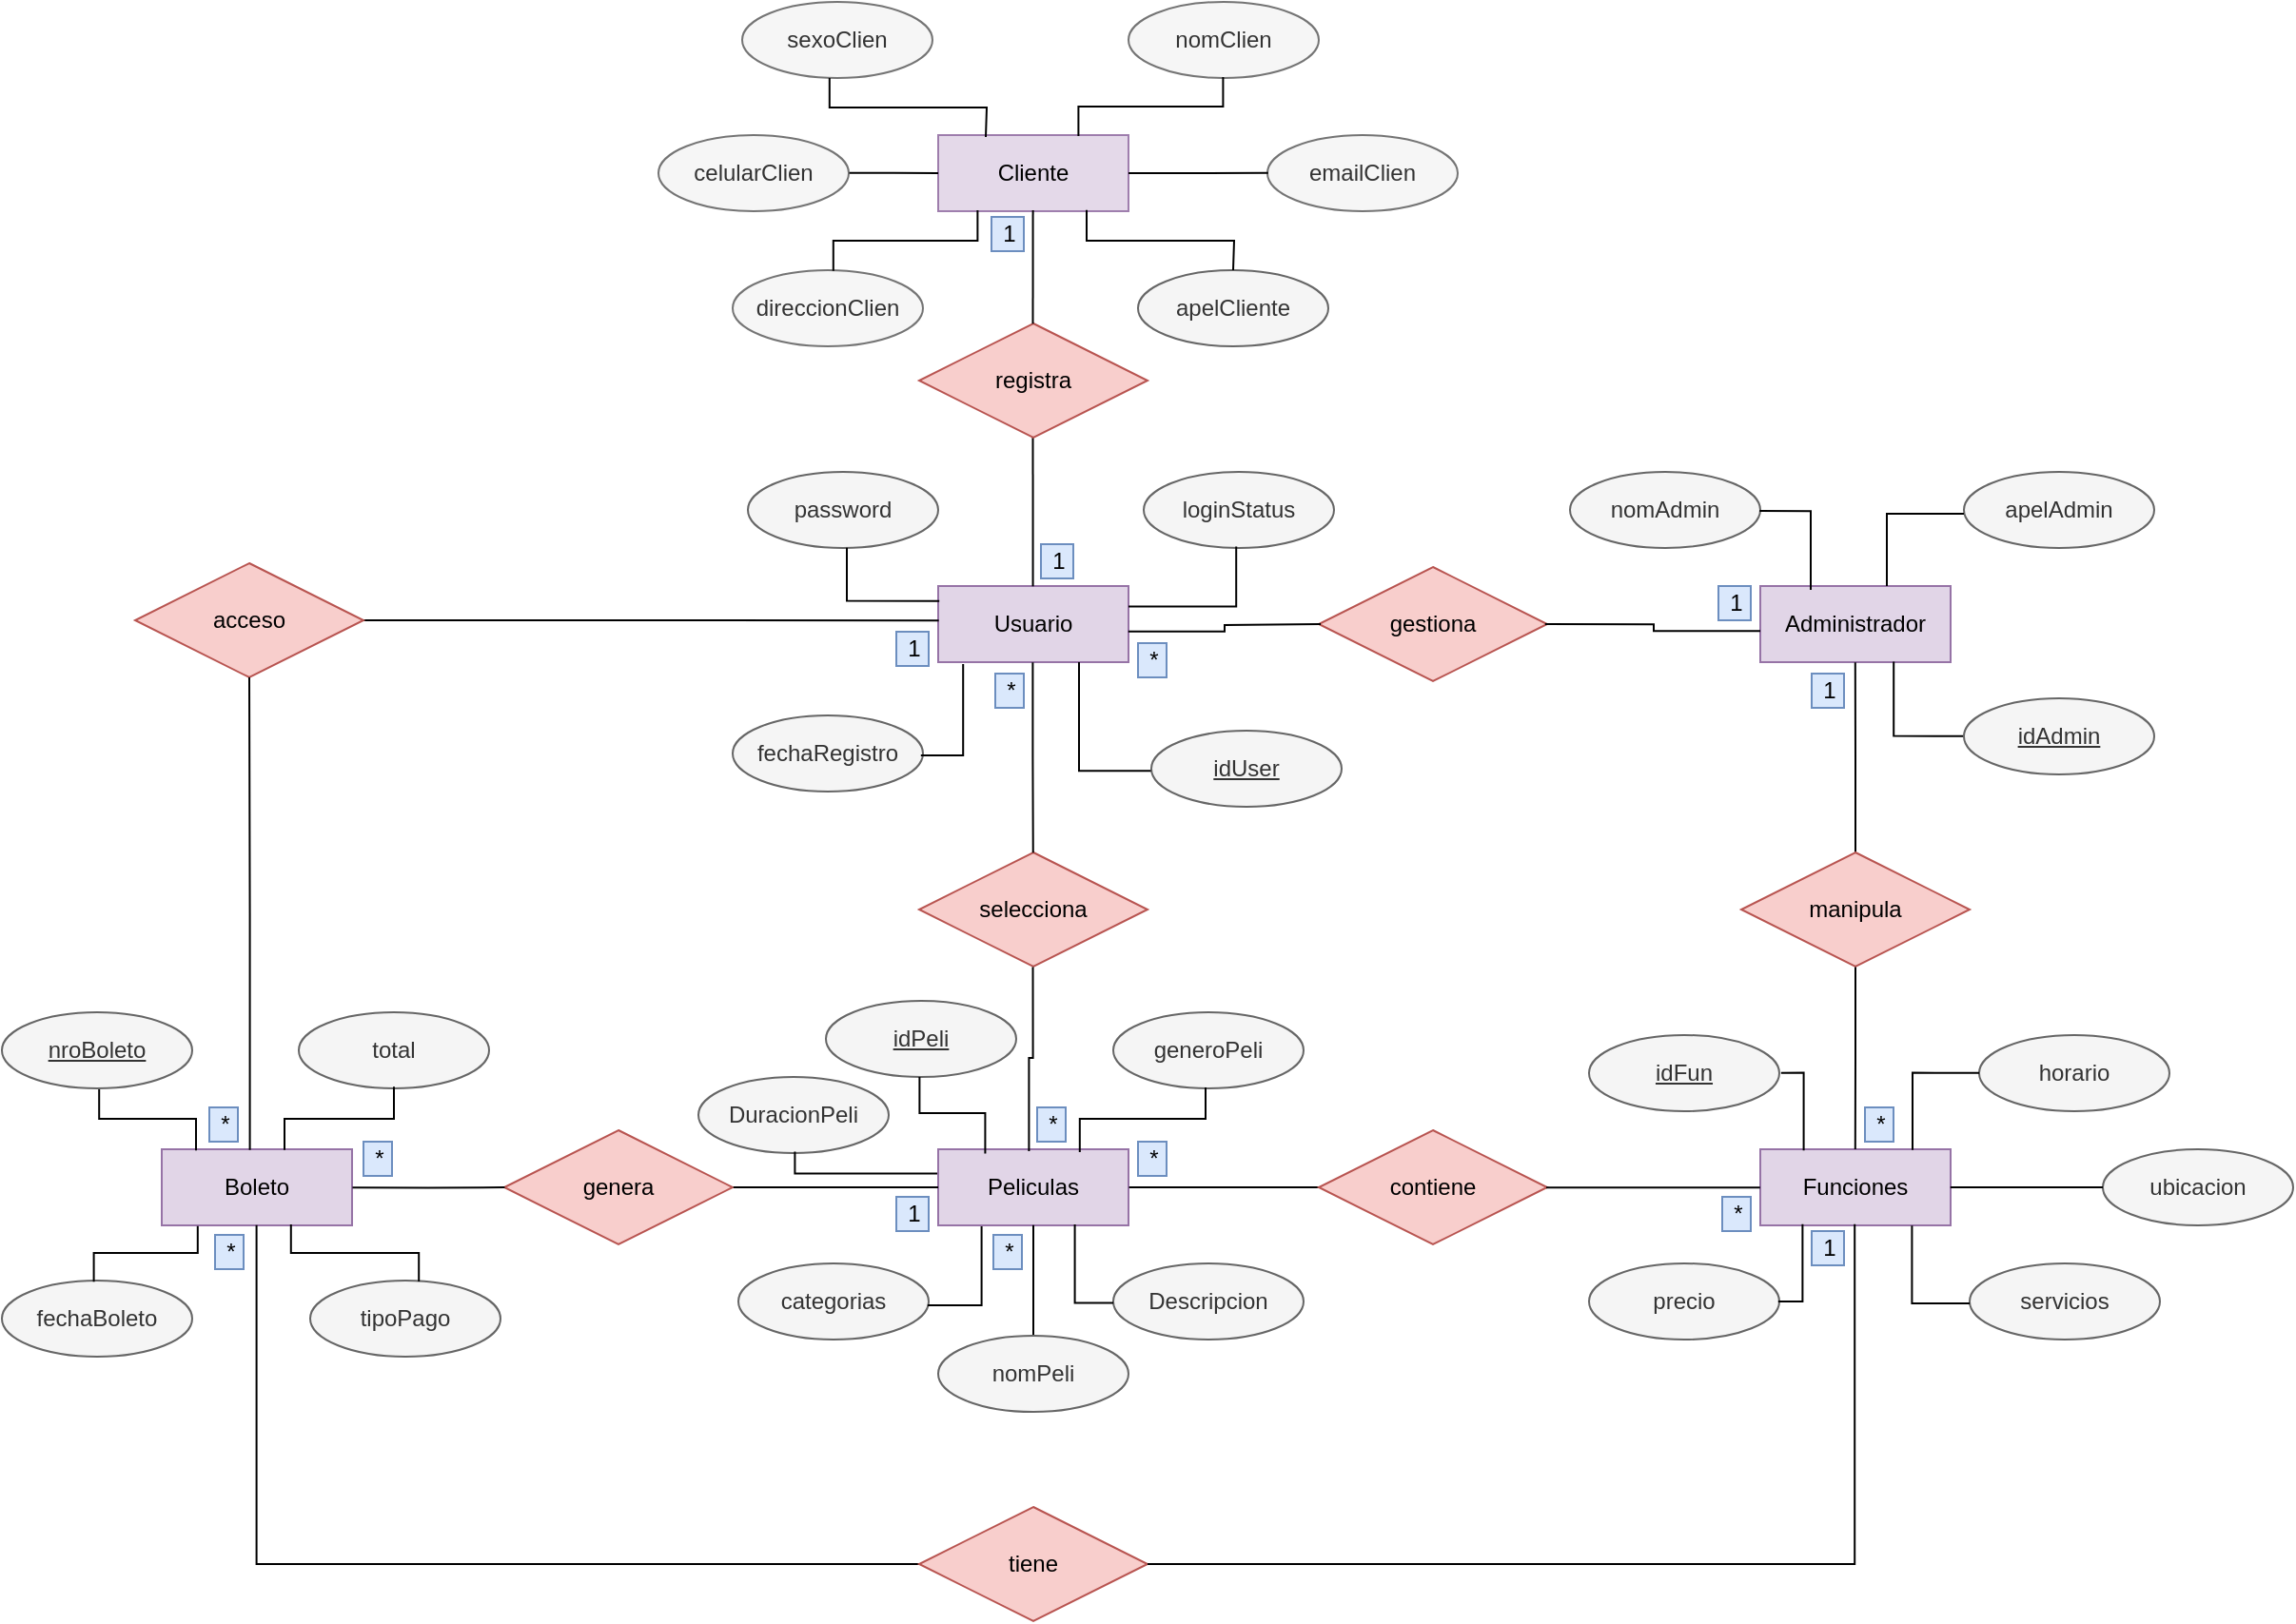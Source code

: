<mxfile version="15.5.2" type="device"><diagram id="Wld0T0nVEvuaagYTuWcj" name="Página-1"><mxGraphModel dx="1447" dy="1113" grid="0" gridSize="12" guides="1" tooltips="1" connect="0" arrows="1" fold="1" page="0" pageScale="1" pageWidth="827" pageHeight="1169" math="0" shadow="0"><root><mxCell id="0"/><mxCell id="1" parent="0"/><mxCell id="Ir9jSlWm2HfYFd20Kab5-1" value="Usuario" style="whiteSpace=wrap;html=1;align=center;fillColor=#e1d5e7;strokeColor=#9673a6;" parent="1" vertex="1"><mxGeometry x="768" y="220" width="100" height="40" as="geometry"/></mxCell><mxCell id="Ir9jSlWm2HfYFd20Kab5-2" value="password" style="ellipse;whiteSpace=wrap;html=1;align=center;fillColor=#f5f5f5;strokeColor=#666666;fontColor=#333333;" parent="1" vertex="1"><mxGeometry x="668" y="160" width="100" height="40" as="geometry"/></mxCell><mxCell id="Ir9jSlWm2HfYFd20Kab5-3" value="&lt;div&gt;loginStatus&lt;br&gt;&lt;/div&gt;" style="ellipse;whiteSpace=wrap;html=1;align=center;fillColor=#f5f5f5;strokeColor=#666666;fontColor=#333333;" parent="1" vertex="1"><mxGeometry x="876" y="160" width="100" height="40" as="geometry"/></mxCell><mxCell id="Ir9jSlWm2HfYFd20Kab5-4" value="fechaRegistro" style="ellipse;whiteSpace=wrap;html=1;align=center;fillColor=#f5f5f5;strokeColor=#666666;fontColor=#333333;" parent="1" vertex="1"><mxGeometry x="660" y="288" width="100" height="40" as="geometry"/></mxCell><mxCell id="Ir9jSlWm2HfYFd20Kab5-5" value="Administrador" style="whiteSpace=wrap;html=1;align=center;fillColor=#e1d5e7;strokeColor=#9673a6;" parent="1" vertex="1"><mxGeometry x="1200" y="220" width="100" height="40" as="geometry"/></mxCell><mxCell id="Ir9jSlWm2HfYFd20Kab5-6" value="" style="endArrow=none;html=1;rounded=0;edgeStyle=orthogonalEdgeStyle;exitX=1;exitY=0.268;exitDx=0;exitDy=0;exitPerimeter=0;entryX=0.486;entryY=0.982;entryDx=0;entryDy=0;entryPerimeter=0;" parent="1" source="Ir9jSlWm2HfYFd20Kab5-1" target="Ir9jSlWm2HfYFd20Kab5-3" edge="1"><mxGeometry relative="1" as="geometry"><mxPoint x="864" y="252" as="sourcePoint"/><mxPoint x="1024" y="252" as="targetPoint"/></mxGeometry></mxCell><mxCell id="Ir9jSlWm2HfYFd20Kab5-7" value="" style="endArrow=none;html=1;rounded=0;edgeStyle=orthogonalEdgeStyle;exitX=0.52;exitY=0.996;exitDx=0;exitDy=0;exitPerimeter=0;entryX=0.006;entryY=0.196;entryDx=0;entryDy=0;entryPerimeter=0;" parent="1" source="Ir9jSlWm2HfYFd20Kab5-2" target="Ir9jSlWm2HfYFd20Kab5-1" edge="1"><mxGeometry relative="1" as="geometry"><mxPoint x="756" y="252" as="sourcePoint"/><mxPoint x="916" y="252" as="targetPoint"/></mxGeometry></mxCell><mxCell id="Ir9jSlWm2HfYFd20Kab5-8" value="" style="endArrow=none;html=1;rounded=0;edgeStyle=orthogonalEdgeStyle;exitX=0.989;exitY=0.525;exitDx=0;exitDy=0;exitPerimeter=0;entryX=0.131;entryY=1.025;entryDx=0;entryDy=0;entryPerimeter=0;" parent="1" source="Ir9jSlWm2HfYFd20Kab5-4" target="Ir9jSlWm2HfYFd20Kab5-1" edge="1"><mxGeometry relative="1" as="geometry"><mxPoint x="756" y="252" as="sourcePoint"/><mxPoint x="780" y="264" as="targetPoint"/></mxGeometry></mxCell><mxCell id="Ir9jSlWm2HfYFd20Kab5-9" value="nomAdmin" style="ellipse;whiteSpace=wrap;html=1;align=center;fillColor=#f5f5f5;strokeColor=#666666;fontColor=#333333;" parent="1" vertex="1"><mxGeometry x="1100" y="160" width="100" height="40" as="geometry"/></mxCell><mxCell id="Ir9jSlWm2HfYFd20Kab5-11" value="apelAdmin" style="ellipse;whiteSpace=wrap;html=1;align=center;fillColor=#f5f5f5;strokeColor=#666666;fontColor=#333333;" parent="1" vertex="1"><mxGeometry x="1307" y="160" width="100" height="40" as="geometry"/></mxCell><mxCell id="Ir9jSlWm2HfYFd20Kab5-12" value="&lt;div&gt;Cliente&lt;/div&gt;" style="whiteSpace=wrap;html=1;align=center;fillColor=#e1d5e7;strokeColor=#9673a6;sketch=0;opacity=90;" parent="1" vertex="1"><mxGeometry x="768" y="-17" width="100" height="40" as="geometry"/></mxCell><mxCell id="Ir9jSlWm2HfYFd20Kab5-13" value="direccionClien" style="ellipse;whiteSpace=wrap;html=1;align=center;sketch=0;opacity=90;fillColor=#f5f5f5;strokeColor=#666666;fontColor=#333333;" parent="1" vertex="1"><mxGeometry x="660" y="54" width="100" height="40" as="geometry"/></mxCell><mxCell id="Ir9jSlWm2HfYFd20Kab5-14" value="emailClien" style="ellipse;whiteSpace=wrap;html=1;align=center;sketch=0;opacity=90;fillColor=#f5f5f5;strokeColor=#666666;fontColor=#333333;" parent="1" vertex="1"><mxGeometry x="941" y="-17" width="100" height="40" as="geometry"/></mxCell><mxCell id="Ir9jSlWm2HfYFd20Kab5-15" value="sexoClien" style="ellipse;whiteSpace=wrap;html=1;align=center;sketch=0;opacity=90;fillColor=#f5f5f5;strokeColor=#666666;fontColor=#333333;" parent="1" vertex="1"><mxGeometry x="665" y="-87" width="100" height="40" as="geometry"/></mxCell><mxCell id="Ir9jSlWm2HfYFd20Kab5-16" value="celularClien" style="ellipse;whiteSpace=wrap;html=1;align=center;sketch=0;opacity=90;fillColor=#f5f5f5;strokeColor=#666666;fontColor=#333333;" parent="1" vertex="1"><mxGeometry x="621" y="-17" width="100" height="40" as="geometry"/></mxCell><mxCell id="Ir9jSlWm2HfYFd20Kab5-18" value="Funciones" style="whiteSpace=wrap;html=1;align=center;fillColor=#e1d5e7;strokeColor=#9673a6;" parent="1" vertex="1"><mxGeometry x="1200" y="516" width="100" height="40" as="geometry"/></mxCell><mxCell id="Ir9jSlWm2HfYFd20Kab5-19" value="" style="endArrow=none;html=1;rounded=0;edgeStyle=orthogonalEdgeStyle;entryX=0.499;entryY=1.003;entryDx=0;entryDy=0;entryPerimeter=0;exitX=0.5;exitY=-0.002;exitDx=0;exitDy=0;exitPerimeter=0;" parent="1" source="Ir9jSlWm2HfYFd20Kab5-20" target="Ir9jSlWm2HfYFd20Kab5-5" edge="1"><mxGeometry relative="1" as="geometry"><mxPoint x="972" y="300" as="sourcePoint"/><mxPoint x="1132" y="300" as="targetPoint"/></mxGeometry></mxCell><mxCell id="Ir9jSlWm2HfYFd20Kab5-20" value="manipula" style="shape=rhombus;perimeter=rhombusPerimeter;whiteSpace=wrap;html=1;align=center;fillColor=#f8cecc;strokeColor=#b85450;" parent="1" vertex="1"><mxGeometry x="1190" y="360" width="120" height="60" as="geometry"/></mxCell><mxCell id="Ir9jSlWm2HfYFd20Kab5-21" value="" style="endArrow=none;html=1;rounded=0;edgeStyle=orthogonalEdgeStyle;entryX=0.499;entryY=0.001;entryDx=0;entryDy=0;entryPerimeter=0;exitX=0.5;exitY=1.004;exitDx=0;exitDy=0;exitPerimeter=0;" parent="1" source="Ir9jSlWm2HfYFd20Kab5-20" target="Ir9jSlWm2HfYFd20Kab5-18" edge="1"><mxGeometry relative="1" as="geometry"><mxPoint x="1249" y="420" as="sourcePoint"/><mxPoint x="1348" y="456" as="targetPoint"/></mxGeometry></mxCell><mxCell id="Ir9jSlWm2HfYFd20Kab5-22" value="Peliculas" style="whiteSpace=wrap;html=1;align=center;fillColor=#e1d5e7;strokeColor=#9673a6;" parent="1" vertex="1"><mxGeometry x="768" y="516" width="100" height="40" as="geometry"/></mxCell><mxCell id="Ir9jSlWm2HfYFd20Kab5-23" value="idFun" style="ellipse;whiteSpace=wrap;html=1;align=center;fontStyle=4;fillColor=#f5f5f5;strokeColor=#666666;fontColor=#333333;" parent="1" vertex="1"><mxGeometry x="1110" y="456" width="100" height="40" as="geometry"/></mxCell><mxCell id="Ir9jSlWm2HfYFd20Kab5-24" value="categorias" style="ellipse;whiteSpace=wrap;html=1;align=center;fillColor=#f5f5f5;strokeColor=#666666;fontColor=#333333;" parent="1" vertex="1"><mxGeometry x="663" y="576" width="100" height="40" as="geometry"/></mxCell><mxCell id="Ir9jSlWm2HfYFd20Kab5-25" value="&lt;div&gt;idPeli&lt;/div&gt;" style="ellipse;whiteSpace=wrap;html=1;align=center;fontStyle=4;fillColor=#f5f5f5;strokeColor=#666666;fontColor=#333333;" parent="1" vertex="1"><mxGeometry x="709" y="438" width="100" height="40" as="geometry"/></mxCell><mxCell id="Ir9jSlWm2HfYFd20Kab5-26" value="servicios" style="ellipse;whiteSpace=wrap;html=1;align=center;fillColor=#f5f5f5;strokeColor=#666666;fontColor=#333333;" parent="1" vertex="1"><mxGeometry x="1310" y="576" width="100" height="40" as="geometry"/></mxCell><mxCell id="Ir9jSlWm2HfYFd20Kab5-27" value="Descripcion" style="ellipse;whiteSpace=wrap;html=1;align=center;fillColor=#f5f5f5;strokeColor=#666666;fontColor=#333333;" parent="1" vertex="1"><mxGeometry x="860" y="576" width="100" height="40" as="geometry"/></mxCell><mxCell id="Ir9jSlWm2HfYFd20Kab5-28" value="selecciona" style="shape=rhombus;perimeter=rhombusPerimeter;whiteSpace=wrap;html=1;align=center;fillColor=#f8cecc;strokeColor=#b85450;" parent="1" vertex="1"><mxGeometry x="758" y="360" width="120" height="60" as="geometry"/></mxCell><mxCell id="Ir9jSlWm2HfYFd20Kab5-29" value="" style="endArrow=none;html=1;rounded=0;edgeStyle=orthogonalEdgeStyle;exitX=0.497;exitY=1.002;exitDx=0;exitDy=0;exitPerimeter=0;entryX=0.499;entryY=0.003;entryDx=0;entryDy=0;entryPerimeter=0;" parent="1" source="Ir9jSlWm2HfYFd20Kab5-1" target="Ir9jSlWm2HfYFd20Kab5-28" edge="1"><mxGeometry relative="1" as="geometry"><mxPoint x="780" y="348" as="sourcePoint"/><mxPoint x="828" y="348" as="targetPoint"/></mxGeometry></mxCell><mxCell id="Ir9jSlWm2HfYFd20Kab5-30" value="" style="endArrow=none;html=1;rounded=0;edgeStyle=orthogonalEdgeStyle;entryX=0.477;entryY=0.024;entryDx=0;entryDy=0;entryPerimeter=0;exitX=0.498;exitY=1.004;exitDx=0;exitDy=0;exitPerimeter=0;" parent="1" source="Ir9jSlWm2HfYFd20Kab5-28" target="Ir9jSlWm2HfYFd20Kab5-22" edge="1"><mxGeometry relative="1" as="geometry"><mxPoint x="708" y="468" as="sourcePoint"/><mxPoint x="864" y="468" as="targetPoint"/></mxGeometry></mxCell><mxCell id="Ir9jSlWm2HfYFd20Kab5-31" value="precio" style="ellipse;whiteSpace=wrap;html=1;align=center;fillColor=#f5f5f5;strokeColor=#666666;fontColor=#333333;" parent="1" vertex="1"><mxGeometry x="1110" y="576" width="100" height="40" as="geometry"/></mxCell><mxCell id="Ir9jSlWm2HfYFd20Kab5-32" value="horario" style="ellipse;whiteSpace=wrap;html=1;align=center;fillColor=#f5f5f5;strokeColor=#666666;fontColor=#333333;" parent="1" vertex="1"><mxGeometry x="1315" y="456" width="100" height="40" as="geometry"/></mxCell><mxCell id="Ir9jSlWm2HfYFd20Kab5-33" value="generoPeli" style="ellipse;whiteSpace=wrap;html=1;align=center;fillColor=#f5f5f5;strokeColor=#666666;fontColor=#333333;" parent="1" vertex="1"><mxGeometry x="860" y="444" width="100" height="40" as="geometry"/></mxCell><mxCell id="Ir9jSlWm2HfYFd20Kab5-34" value="" style="endArrow=none;html=1;rounded=0;edgeStyle=orthogonalEdgeStyle;entryX=0.5;entryY=0;entryDx=0;entryDy=0;entryPerimeter=0;exitX=0.5;exitY=0.997;exitDx=0;exitDy=0;exitPerimeter=0;" parent="1" source="Ir9jSlWm2HfYFd20Kab5-22" target="Ir9jSlWm2HfYFd20Kab5-89" edge="1"><mxGeometry relative="1" as="geometry"><mxPoint x="756" y="636" as="sourcePoint"/><mxPoint x="840" y="672" as="targetPoint"/></mxGeometry></mxCell><mxCell id="Ir9jSlWm2HfYFd20Kab5-35" value="Boleto" style="whiteSpace=wrap;html=1;align=center;fillColor=#e1d5e7;strokeColor=#9673a6;" parent="1" vertex="1"><mxGeometry x="360" y="516" width="100" height="40" as="geometry"/></mxCell><mxCell id="Ir9jSlWm2HfYFd20Kab5-36" value="fechaBoleto" style="ellipse;whiteSpace=wrap;html=1;align=center;fillColor=#f5f5f5;strokeColor=#666666;fontColor=#333333;" parent="1" vertex="1"><mxGeometry x="276" y="585" width="100" height="40" as="geometry"/></mxCell><mxCell id="Ir9jSlWm2HfYFd20Kab5-37" value="nroBoleto" style="ellipse;whiteSpace=wrap;html=1;align=center;fontStyle=4;fillColor=#f5f5f5;strokeColor=#666666;fontColor=#333333;" parent="1" vertex="1"><mxGeometry x="276" y="444" width="100" height="40" as="geometry"/></mxCell><mxCell id="Ir9jSlWm2HfYFd20Kab5-38" value="genera" style="shape=rhombus;perimeter=rhombusPerimeter;whiteSpace=wrap;html=1;align=center;fillColor=#f8cecc;strokeColor=#b85450;" parent="1" vertex="1"><mxGeometry x="540" y="506" width="120" height="60" as="geometry"/></mxCell><mxCell id="Ir9jSlWm2HfYFd20Kab5-39" value="total" style="ellipse;whiteSpace=wrap;html=1;align=center;fillColor=#f5f5f5;strokeColor=#666666;fontColor=#333333;" parent="1" vertex="1"><mxGeometry x="432" y="444" width="100" height="40" as="geometry"/></mxCell><mxCell id="Ir9jSlWm2HfYFd20Kab5-40" value="" style="endArrow=none;html=1;rounded=0;edgeStyle=orthogonalEdgeStyle;entryX=0.002;entryY=0.501;entryDx=0;entryDy=0;entryPerimeter=0;exitX=1.002;exitY=0.504;exitDx=0;exitDy=0;exitPerimeter=0;" parent="1" source="Ir9jSlWm2HfYFd20Kab5-35" target="Ir9jSlWm2HfYFd20Kab5-38" edge="1"><mxGeometry relative="1" as="geometry"><mxPoint x="432" y="516" as="sourcePoint"/><mxPoint x="592" y="516" as="targetPoint"/></mxGeometry></mxCell><mxCell id="Ir9jSlWm2HfYFd20Kab5-41" value="" style="endArrow=none;html=1;rounded=0;edgeStyle=orthogonalEdgeStyle;exitX=1.003;exitY=0.5;exitDx=0;exitDy=0;exitPerimeter=0;" parent="1" source="Ir9jSlWm2HfYFd20Kab5-38" target="Ir9jSlWm2HfYFd20Kab5-22" edge="1"><mxGeometry relative="1" as="geometry"><mxPoint x="660" y="528" as="sourcePoint"/><mxPoint x="820" y="528" as="targetPoint"/></mxGeometry></mxCell><mxCell id="Ir9jSlWm2HfYFd20Kab5-42" value="" style="endArrow=none;html=1;rounded=0;edgeStyle=orthogonalEdgeStyle;exitX=0.002;exitY=0.5;exitDx=0;exitDy=0;exitPerimeter=0;entryX=0.498;entryY=0.998;entryDx=0;entryDy=0;entryPerimeter=0;startArrow=none;" parent="1" source="Ir9jSlWm2HfYFd20Kab5-103" target="Ir9jSlWm2HfYFd20Kab5-35" edge="1"><mxGeometry relative="1" as="geometry"><mxPoint x="409.9" y="629.76" as="sourcePoint"/><mxPoint x="410" y="576" as="targetPoint"/></mxGeometry></mxCell><mxCell id="Ir9jSlWm2HfYFd20Kab5-43" value="ubicacion" style="ellipse;whiteSpace=wrap;html=1;align=center;fillColor=#f5f5f5;strokeColor=#666666;fontColor=#333333;" parent="1" vertex="1"><mxGeometry x="1380" y="516" width="100" height="40" as="geometry"/></mxCell><mxCell id="Ir9jSlWm2HfYFd20Kab5-44" value="" style="endArrow=none;html=1;rounded=0;edgeStyle=orthogonalEdgeStyle;exitX=0.483;exitY=0.016;exitDx=0;exitDy=0;exitPerimeter=0;entryX=0.189;entryY=1.009;entryDx=0;entryDy=0;entryPerimeter=0;" parent="1" source="Ir9jSlWm2HfYFd20Kab5-36" target="Ir9jSlWm2HfYFd20Kab5-35" edge="1"><mxGeometry relative="1" as="geometry"><mxPoint x="336" y="564" as="sourcePoint"/><mxPoint x="496" y="564" as="targetPoint"/></mxGeometry></mxCell><mxCell id="Ir9jSlWm2HfYFd20Kab5-45" value="" style="endArrow=none;html=1;rounded=0;edgeStyle=orthogonalEdgeStyle;exitX=0.511;exitY=1.012;exitDx=0;exitDy=0;exitPerimeter=0;entryX=0.18;entryY=0.015;entryDx=0;entryDy=0;entryPerimeter=0;" parent="1" source="Ir9jSlWm2HfYFd20Kab5-37" target="Ir9jSlWm2HfYFd20Kab5-35" edge="1"><mxGeometry relative="1" as="geometry"><mxPoint x="288" y="492" as="sourcePoint"/><mxPoint x="448" y="492" as="targetPoint"/></mxGeometry></mxCell><mxCell id="Ir9jSlWm2HfYFd20Kab5-46" value="" style="endArrow=none;html=1;rounded=0;edgeStyle=orthogonalEdgeStyle;exitX=0.645;exitY=0.009;exitDx=0;exitDy=0;exitPerimeter=0;entryX=0.5;entryY=0.977;entryDx=0;entryDy=0;entryPerimeter=0;" parent="1" source="Ir9jSlWm2HfYFd20Kab5-35" target="Ir9jSlWm2HfYFd20Kab5-39" edge="1"><mxGeometry relative="1" as="geometry"><mxPoint x="288" y="492" as="sourcePoint"/><mxPoint x="448" y="492" as="targetPoint"/></mxGeometry></mxCell><mxCell id="Ir9jSlWm2HfYFd20Kab5-47" value="" style="endArrow=none;html=1;rounded=0;edgeStyle=orthogonalEdgeStyle;exitX=0.492;exitY=1.001;exitDx=0;exitDy=0;exitPerimeter=0;entryX=0.247;entryY=0.055;entryDx=0;entryDy=0;entryPerimeter=0;" parent="1" source="Ir9jSlWm2HfYFd20Kab5-25" target="Ir9jSlWm2HfYFd20Kab5-22" edge="1"><mxGeometry relative="1" as="geometry"><mxPoint x="708" y="504" as="sourcePoint"/><mxPoint x="868" y="504" as="targetPoint"/></mxGeometry></mxCell><mxCell id="Ir9jSlWm2HfYFd20Kab5-48" value="" style="endArrow=none;html=1;rounded=0;edgeStyle=orthogonalEdgeStyle;entryX=0.485;entryY=0.989;entryDx=0;entryDy=0;entryPerimeter=0;exitX=0.744;exitY=0.038;exitDx=0;exitDy=0;exitPerimeter=0;" parent="1" source="Ir9jSlWm2HfYFd20Kab5-22" target="Ir9jSlWm2HfYFd20Kab5-33" edge="1"><mxGeometry relative="1" as="geometry"><mxPoint x="708" y="504" as="sourcePoint"/><mxPoint x="909" y="492" as="targetPoint"/></mxGeometry></mxCell><mxCell id="Ir9jSlWm2HfYFd20Kab5-49" value="" style="endArrow=none;html=1;rounded=0;edgeStyle=orthogonalEdgeStyle;exitX=1.003;exitY=0.499;exitDx=0;exitDy=0;exitPerimeter=0;entryX=0.002;entryY=0.5;entryDx=0;entryDy=0;entryPerimeter=0;" parent="1" source="Ir9jSlWm2HfYFd20Kab5-22" target="Ir9jSlWm2HfYFd20Kab5-88" edge="1"><mxGeometry relative="1" as="geometry"><mxPoint x="876" y="536" as="sourcePoint"/><mxPoint x="900.0" y="535.96" as="targetPoint"/></mxGeometry></mxCell><mxCell id="Ir9jSlWm2HfYFd20Kab5-50" value="" style="endArrow=none;html=1;rounded=0;edgeStyle=orthogonalEdgeStyle;exitX=0.718;exitY=0.989;exitDx=0;exitDy=0;exitPerimeter=0;entryX=0;entryY=0.518;entryDx=0;entryDy=0;entryPerimeter=0;" parent="1" source="Ir9jSlWm2HfYFd20Kab5-22" target="Ir9jSlWm2HfYFd20Kab5-27" edge="1"><mxGeometry relative="1" as="geometry"><mxPoint x="768" y="564" as="sourcePoint"/><mxPoint x="928" y="564" as="targetPoint"/></mxGeometry></mxCell><mxCell id="Ir9jSlWm2HfYFd20Kab5-51" value="" style="endArrow=none;html=1;rounded=0;edgeStyle=orthogonalEdgeStyle;exitX=0.228;exitY=1.013;exitDx=0;exitDy=0;exitPerimeter=0;entryX=0.994;entryY=0.551;entryDx=0;entryDy=0;entryPerimeter=0;" parent="1" source="Ir9jSlWm2HfYFd20Kab5-22" target="Ir9jSlWm2HfYFd20Kab5-24" edge="1"><mxGeometry relative="1" as="geometry"><mxPoint x="768" y="564" as="sourcePoint"/><mxPoint x="928" y="564" as="targetPoint"/></mxGeometry></mxCell><mxCell id="Ir9jSlWm2HfYFd20Kab5-52" value="" style="endArrow=none;html=1;rounded=0;edgeStyle=orthogonalEdgeStyle;exitX=0.994;exitY=0.501;exitDx=0;exitDy=0;exitPerimeter=0;entryX=0.222;entryY=0.985;entryDx=0;entryDy=0;entryPerimeter=0;" parent="1" source="Ir9jSlWm2HfYFd20Kab5-31" target="Ir9jSlWm2HfYFd20Kab5-18" edge="1"><mxGeometry relative="1" as="geometry"><mxPoint x="1204" y="624" as="sourcePoint"/><mxPoint x="1364" y="624" as="targetPoint"/></mxGeometry></mxCell><mxCell id="Ir9jSlWm2HfYFd20Kab5-53" value="" style="endArrow=none;html=1;rounded=0;edgeStyle=orthogonalEdgeStyle;exitX=0.797;exitY=1.003;exitDx=0;exitDy=0;exitPerimeter=0;entryX=0;entryY=0.525;entryDx=0;entryDy=0;entryPerimeter=0;" parent="1" source="Ir9jSlWm2HfYFd20Kab5-18" target="Ir9jSlWm2HfYFd20Kab5-26" edge="1"><mxGeometry relative="1" as="geometry"><mxPoint x="1204" y="624" as="sourcePoint"/><mxPoint x="1364" y="624" as="targetPoint"/></mxGeometry></mxCell><mxCell id="Ir9jSlWm2HfYFd20Kab5-54" value="" style="endArrow=none;html=1;rounded=0;edgeStyle=orthogonalEdgeStyle;exitX=0.999;exitY=0.501;exitDx=0;exitDy=0;exitPerimeter=0;" parent="1" source="Ir9jSlWm2HfYFd20Kab5-18" edge="1"><mxGeometry relative="1" as="geometry"><mxPoint x="1271" y="624" as="sourcePoint"/><mxPoint x="1380" y="536" as="targetPoint"/></mxGeometry></mxCell><mxCell id="Ir9jSlWm2HfYFd20Kab5-55" value="" style="endArrow=none;html=1;rounded=0;edgeStyle=orthogonalEdgeStyle;exitX=1.009;exitY=0.496;exitDx=0;exitDy=0;exitPerimeter=0;entryX=0.228;entryY=0.015;entryDx=0;entryDy=0;entryPerimeter=0;" parent="1" source="Ir9jSlWm2HfYFd20Kab5-23" target="Ir9jSlWm2HfYFd20Kab5-18" edge="1"><mxGeometry relative="1" as="geometry"><mxPoint x="1248" y="584" as="sourcePoint"/><mxPoint x="1408" y="584" as="targetPoint"/></mxGeometry></mxCell><mxCell id="Ir9jSlWm2HfYFd20Kab5-56" value="" style="endArrow=none;html=1;rounded=0;edgeStyle=orthogonalEdgeStyle;exitX=0.8;exitY=0.008;exitDx=0;exitDy=0;exitPerimeter=0;entryX=0;entryY=0.496;entryDx=0;entryDy=0;entryPerimeter=0;" parent="1" source="Ir9jSlWm2HfYFd20Kab5-18" target="Ir9jSlWm2HfYFd20Kab5-32" edge="1"><mxGeometry relative="1" as="geometry"><mxPoint x="1176" y="557" as="sourcePoint"/><mxPoint x="1336" y="557" as="targetPoint"/></mxGeometry></mxCell><mxCell id="Ir9jSlWm2HfYFd20Kab5-57" value="" style="endArrow=none;html=1;rounded=0;edgeStyle=orthogonalEdgeStyle;entryX=0;entryY=0.55;entryDx=0;entryDy=0;entryPerimeter=0;exitX=0.665;exitY=0;exitDx=0;exitDy=0;exitPerimeter=0;" parent="1" source="Ir9jSlWm2HfYFd20Kab5-5" target="Ir9jSlWm2HfYFd20Kab5-11" edge="1"><mxGeometry relative="1" as="geometry"><mxPoint x="1231" y="189" as="sourcePoint"/><mxPoint x="1369" y="250" as="targetPoint"/></mxGeometry></mxCell><mxCell id="Ir9jSlWm2HfYFd20Kab5-58" value="" style="endArrow=none;html=1;rounded=0;edgeStyle=orthogonalEdgeStyle;exitX=0.996;exitY=0.514;exitDx=0;exitDy=0;exitPerimeter=0;entryX=0.265;entryY=0.049;entryDx=0;entryDy=0;entryPerimeter=0;" parent="1" source="Ir9jSlWm2HfYFd20Kab5-9" target="Ir9jSlWm2HfYFd20Kab5-5" edge="1"><mxGeometry relative="1" as="geometry"><mxPoint x="1128" y="232" as="sourcePoint"/><mxPoint x="1227" y="219" as="targetPoint"/></mxGeometry></mxCell><mxCell id="Ir9jSlWm2HfYFd20Kab5-60" value="" style="endArrow=none;html=1;rounded=0;edgeStyle=orthogonalEdgeStyle;entryX=0.005;entryY=0.496;entryDx=0;entryDy=0;entryPerimeter=0;exitX=0.701;exitY=0.993;exitDx=0;exitDy=0;exitPerimeter=0;" parent="1" source="Ir9jSlWm2HfYFd20Kab5-5" target="AhPF0Cl-QAg_pw8Kndly-8" edge="1"><mxGeometry relative="1" as="geometry"><mxPoint x="1220" y="260" as="sourcePoint"/><mxPoint x="1307.1" y="296.68" as="targetPoint"/></mxGeometry></mxCell><mxCell id="Ir9jSlWm2HfYFd20Kab5-61" value="gestiona" style="shape=rhombus;perimeter=rhombusPerimeter;whiteSpace=wrap;html=1;align=center;fillColor=#f8cecc;strokeColor=#b85450;" parent="1" vertex="1"><mxGeometry x="968" y="210" width="120" height="60" as="geometry"/></mxCell><mxCell id="Ir9jSlWm2HfYFd20Kab5-62" value="nomClien" style="ellipse;whiteSpace=wrap;html=1;align=center;sketch=0;opacity=90;fillColor=#f5f5f5;strokeColor=#666666;fontColor=#333333;" parent="1" vertex="1"><mxGeometry x="868" y="-87" width="100" height="40" as="geometry"/></mxCell><mxCell id="Ir9jSlWm2HfYFd20Kab5-63" value="apelCliente" style="ellipse;whiteSpace=wrap;html=1;align=center;fillColor=#f5f5f5;strokeColor=#666666;fontColor=#333333;" parent="1" vertex="1"><mxGeometry x="873" y="54" width="100" height="40" as="geometry"/></mxCell><mxCell id="Ir9jSlWm2HfYFd20Kab5-64" value="&lt;div&gt;idUser&lt;/div&gt;" style="ellipse;whiteSpace=wrap;html=1;align=center;fontStyle=4;fillColor=#f5f5f5;strokeColor=#666666;fontColor=#333333;" parent="1" vertex="1"><mxGeometry x="880" y="296" width="100" height="40" as="geometry"/></mxCell><mxCell id="Ir9jSlWm2HfYFd20Kab5-65" value="" style="endArrow=none;html=1;rounded=0;edgeStyle=orthogonalEdgeStyle;exitX=0.498;exitY=0.988;exitDx=0;exitDy=0;exitPerimeter=0;entryX=0.498;entryY=0.002;entryDx=0;entryDy=0;entryPerimeter=0;startArrow=none;" parent="1" source="Ir9jSlWm2HfYFd20Kab5-66" target="Ir9jSlWm2HfYFd20Kab5-1" edge="1"><mxGeometry relative="1" as="geometry"><mxPoint x="782" y="-15" as="sourcePoint"/><mxPoint x="820" y="207" as="targetPoint"/></mxGeometry></mxCell><mxCell id="Ir9jSlWm2HfYFd20Kab5-66" value="registra" style="shape=rhombus;perimeter=rhombusPerimeter;whiteSpace=wrap;html=1;align=center;fillColor=#f8cecc;strokeColor=#b85450;" parent="1" vertex="1"><mxGeometry x="758" y="82" width="120" height="60" as="geometry"/></mxCell><mxCell id="Ir9jSlWm2HfYFd20Kab5-67" value="" style="endArrow=none;html=1;rounded=0;edgeStyle=orthogonalEdgeStyle;exitX=0.498;exitY=0.988;exitDx=0;exitDy=0;exitPerimeter=0;entryX=0.498;entryY=0.002;entryDx=0;entryDy=0;entryPerimeter=0;" parent="1" source="Ir9jSlWm2HfYFd20Kab5-12" target="Ir9jSlWm2HfYFd20Kab5-66" edge="1"><mxGeometry relative="1" as="geometry"><mxPoint x="817.8" y="22.52" as="sourcePoint"/><mxPoint x="817.8" y="220.08" as="targetPoint"/></mxGeometry></mxCell><mxCell id="Ir9jSlWm2HfYFd20Kab5-68" value="" style="endArrow=none;html=1;rounded=0;edgeStyle=orthogonalEdgeStyle;exitX=0.737;exitY=0.012;exitDx=0;exitDy=0;exitPerimeter=0;entryX=0.497;entryY=0.986;entryDx=0;entryDy=0;entryPerimeter=0;" parent="1" source="Ir9jSlWm2HfYFd20Kab5-12" target="Ir9jSlWm2HfYFd20Kab5-62" edge="1"><mxGeometry relative="1" as="geometry"><mxPoint x="763" y="-21" as="sourcePoint"/><mxPoint x="923" y="-21" as="targetPoint"/></mxGeometry></mxCell><mxCell id="Ir9jSlWm2HfYFd20Kab5-69" value="" style="endArrow=none;html=1;rounded=0;edgeStyle=orthogonalEdgeStyle;exitX=0.459;exitY=1;exitDx=0;exitDy=0;exitPerimeter=0;" parent="1" source="Ir9jSlWm2HfYFd20Kab5-15" edge="1"><mxGeometry relative="1" as="geometry"><mxPoint x="763" y="-21" as="sourcePoint"/><mxPoint x="793" y="-16" as="targetPoint"/></mxGeometry></mxCell><mxCell id="Ir9jSlWm2HfYFd20Kab5-70" value="" style="endArrow=none;html=1;rounded=0;edgeStyle=orthogonalEdgeStyle;exitX=1.003;exitY=0.498;exitDx=0;exitDy=0;exitPerimeter=0;" parent="1" source="Ir9jSlWm2HfYFd20Kab5-16" edge="1"><mxGeometry relative="1" as="geometry"><mxPoint x="676" y="-15" as="sourcePoint"/><mxPoint x="768" y="3" as="targetPoint"/></mxGeometry></mxCell><mxCell id="Ir9jSlWm2HfYFd20Kab5-71" value="" style="endArrow=none;html=1;rounded=0;edgeStyle=orthogonalEdgeStyle;entryX=0.004;entryY=0.497;entryDx=0;entryDy=0;entryPerimeter=0;" parent="1" source="Ir9jSlWm2HfYFd20Kab5-12" target="Ir9jSlWm2HfYFd20Kab5-14" edge="1"><mxGeometry relative="1" as="geometry"><mxPoint x="813" y="-26" as="sourcePoint"/><mxPoint x="973" y="-26" as="targetPoint"/></mxGeometry></mxCell><mxCell id="Ir9jSlWm2HfYFd20Kab5-72" value="" style="endArrow=none;html=1;rounded=0;edgeStyle=orthogonalEdgeStyle;exitX=0.78;exitY=0.983;exitDx=0;exitDy=0;exitPerimeter=0;" parent="1" source="Ir9jSlWm2HfYFd20Kab5-12" edge="1"><mxGeometry relative="1" as="geometry"><mxPoint x="803" y="27" as="sourcePoint"/><mxPoint x="923" y="54" as="targetPoint"/></mxGeometry></mxCell><mxCell id="Ir9jSlWm2HfYFd20Kab5-73" value="" style="endArrow=none;html=1;rounded=0;edgeStyle=orthogonalEdgeStyle;exitX=0.999;exitY=0.598;exitDx=0;exitDy=0;exitPerimeter=0;" parent="1" source="Ir9jSlWm2HfYFd20Kab5-1" edge="1"><mxGeometry relative="1" as="geometry"><mxPoint x="989" y="139" as="sourcePoint"/><mxPoint x="969" y="240" as="targetPoint"/></mxGeometry></mxCell><mxCell id="Ir9jSlWm2HfYFd20Kab5-74" value="" style="endArrow=none;html=1;rounded=0;edgeStyle=orthogonalEdgeStyle;exitX=0.991;exitY=0.501;exitDx=0;exitDy=0;exitPerimeter=0;entryX=0;entryY=0.59;entryDx=0;entryDy=0;entryPerimeter=0;" parent="1" source="Ir9jSlWm2HfYFd20Kab5-61" target="Ir9jSlWm2HfYFd20Kab5-5" edge="1"><mxGeometry relative="1" as="geometry"><mxPoint x="1053" y="220" as="sourcePoint"/><mxPoint x="1213" y="220" as="targetPoint"/></mxGeometry></mxCell><mxCell id="Ir9jSlWm2HfYFd20Kab5-75" value="" style="endArrow=none;html=1;rounded=0;edgeStyle=orthogonalEdgeStyle;exitX=0.529;exitY=0.008;exitDx=0;exitDy=0;exitPerimeter=0;entryX=0.207;entryY=0.988;entryDx=0;entryDy=0;entryPerimeter=0;" parent="1" source="Ir9jSlWm2HfYFd20Kab5-13" target="Ir9jSlWm2HfYFd20Kab5-12" edge="1"><mxGeometry relative="1" as="geometry"><mxPoint x="712.9" y="54.32" as="sourcePoint"/><mxPoint x="808.5" y="46" as="targetPoint"/></mxGeometry></mxCell><mxCell id="Ir9jSlWm2HfYFd20Kab5-76" value="1" style="text;html=1;align=center;verticalAlign=middle;resizable=0;points=[];autosize=1;strokeColor=#6c8ebf;fillColor=#dae8fc;" parent="1" vertex="1"><mxGeometry x="822" y="198" width="17" height="18" as="geometry"/></mxCell><mxCell id="Ir9jSlWm2HfYFd20Kab5-77" value="1" style="text;html=1;align=center;verticalAlign=middle;resizable=0;points=[];autosize=1;strokeColor=#6c8ebf;fillColor=#dae8fc;" parent="1" vertex="1"><mxGeometry x="796" y="26" width="17" height="18" as="geometry"/></mxCell><mxCell id="Ir9jSlWm2HfYFd20Kab5-78" value="1" style="text;html=1;align=center;verticalAlign=middle;resizable=0;points=[];autosize=1;strokeColor=#6c8ebf;fillColor=#dae8fc;" parent="1" vertex="1"><mxGeometry x="1178" y="220" width="17" height="18" as="geometry"/></mxCell><mxCell id="Ir9jSlWm2HfYFd20Kab5-79" value="*" style="text;html=1;align=center;verticalAlign=middle;resizable=0;points=[];autosize=1;strokeColor=#6c8ebf;fillColor=#dae8fc;" parent="1" vertex="1"><mxGeometry x="873" y="250" width="15" height="18" as="geometry"/></mxCell><mxCell id="Ir9jSlWm2HfYFd20Kab5-80" value="1" style="text;html=1;align=center;verticalAlign=middle;resizable=0;points=[];autosize=1;strokeColor=#6c8ebf;fillColor=#dae8fc;" parent="1" vertex="1"><mxGeometry x="1227" y="266" width="17" height="18" as="geometry"/></mxCell><mxCell id="Ir9jSlWm2HfYFd20Kab5-81" value="*" style="text;html=1;align=center;verticalAlign=middle;resizable=0;points=[];autosize=1;strokeColor=#6c8ebf;fillColor=#dae8fc;" parent="1" vertex="1"><mxGeometry x="1255" y="494" width="15" height="18" as="geometry"/></mxCell><mxCell id="Ir9jSlWm2HfYFd20Kab5-82" value="*" style="text;html=1;align=center;verticalAlign=middle;resizable=0;points=[];autosize=1;strokeColor=#6c8ebf;fillColor=#dae8fc;" parent="1" vertex="1"><mxGeometry x="798" y="266" width="15" height="18" as="geometry"/></mxCell><mxCell id="Ir9jSlWm2HfYFd20Kab5-83" value="*" style="text;html=1;align=center;verticalAlign=middle;resizable=0;points=[];autosize=1;strokeColor=#6c8ebf;fillColor=#dae8fc;" parent="1" vertex="1"><mxGeometry x="820" y="494" width="15" height="18" as="geometry"/></mxCell><mxCell id="Ir9jSlWm2HfYFd20Kab5-84" value="*" style="text;html=1;align=center;verticalAlign=middle;resizable=0;points=[];autosize=1;strokeColor=#6c8ebf;fillColor=#dae8fc;" parent="1" vertex="1"><mxGeometry x="797" y="561" width="15" height="18" as="geometry"/></mxCell><mxCell id="Ir9jSlWm2HfYFd20Kab5-85" value="*" style="text;html=1;align=center;verticalAlign=middle;resizable=0;points=[];autosize=1;strokeColor=#6c8ebf;fillColor=#dae8fc;" parent="1" vertex="1"><mxGeometry x="388" y="561" width="15" height="18" as="geometry"/></mxCell><mxCell id="Ir9jSlWm2HfYFd20Kab5-86" value="DuracionPeli" style="ellipse;whiteSpace=wrap;html=1;align=center;fillColor=#f5f5f5;strokeColor=#666666;fontColor=#333333;" parent="1" vertex="1"><mxGeometry x="642" y="478" width="100" height="40" as="geometry"/></mxCell><mxCell id="Ir9jSlWm2HfYFd20Kab5-87" value="" style="endArrow=none;html=1;rounded=0;edgeStyle=orthogonalEdgeStyle;entryX=-0.005;entryY=0.32;entryDx=0;entryDy=0;entryPerimeter=0;exitX=0.507;exitY=0.98;exitDx=0;exitDy=0;exitPerimeter=0;" parent="1" source="Ir9jSlWm2HfYFd20Kab5-86" target="Ir9jSlWm2HfYFd20Kab5-22" edge="1"><mxGeometry relative="1" as="geometry"><mxPoint x="692" y="530" as="sourcePoint"/><mxPoint x="756" y="523" as="targetPoint"/></mxGeometry></mxCell><mxCell id="Ir9jSlWm2HfYFd20Kab5-88" value="contiene" style="shape=rhombus;perimeter=rhombusPerimeter;whiteSpace=wrap;html=1;align=center;fillColor=#f8cecc;strokeColor=#b85450;" parent="1" vertex="1"><mxGeometry x="968" y="506" width="120" height="60" as="geometry"/></mxCell><mxCell id="Ir9jSlWm2HfYFd20Kab5-89" value="nomPeli" style="ellipse;whiteSpace=wrap;html=1;align=center;fillColor=#f5f5f5;strokeColor=#666666;fontColor=#333333;" parent="1" vertex="1"><mxGeometry x="768" y="614" width="100" height="40" as="geometry"/></mxCell><mxCell id="Ir9jSlWm2HfYFd20Kab5-90" value="" style="endArrow=none;html=1;rounded=0;edgeStyle=orthogonalEdgeStyle;exitX=0.996;exitY=0.502;exitDx=0;exitDy=0;exitPerimeter=0;entryX=-0.001;entryY=0.503;entryDx=0;entryDy=0;entryPerimeter=0;" parent="1" source="Ir9jSlWm2HfYFd20Kab5-88" target="Ir9jSlWm2HfYFd20Kab5-18" edge="1"><mxGeometry relative="1" as="geometry"><mxPoint x="1056" y="521" as="sourcePoint"/><mxPoint x="1200" y="536" as="targetPoint"/></mxGeometry></mxCell><mxCell id="Ir9jSlWm2HfYFd20Kab5-91" value="*" style="text;html=1;align=center;verticalAlign=middle;resizable=0;points=[];autosize=1;strokeColor=#6c8ebf;fillColor=#dae8fc;" parent="1" vertex="1"><mxGeometry x="873" y="512" width="15" height="18" as="geometry"/></mxCell><mxCell id="Ir9jSlWm2HfYFd20Kab5-92" value="*" style="text;html=1;align=center;verticalAlign=middle;resizable=0;points=[];autosize=1;strokeColor=#6c8ebf;fillColor=#dae8fc;" parent="1" vertex="1"><mxGeometry x="1180" y="541" width="15" height="18" as="geometry"/></mxCell><mxCell id="Ir9jSlWm2HfYFd20Kab5-93" value="1" style="text;html=1;align=center;verticalAlign=middle;resizable=0;points=[];autosize=1;strokeColor=#6c8ebf;fillColor=#dae8fc;" parent="1" vertex="1"><mxGeometry x="746" y="541" width="17" height="18" as="geometry"/></mxCell><mxCell id="Ir9jSlWm2HfYFd20Kab5-94" value="*" style="text;html=1;align=center;verticalAlign=middle;resizable=0;points=[];autosize=1;strokeColor=#6c8ebf;fillColor=#dae8fc;" parent="1" vertex="1"><mxGeometry x="466" y="512" width="15" height="18" as="geometry"/></mxCell><mxCell id="Ir9jSlWm2HfYFd20Kab5-95" value="" style="endArrow=none;html=1;rounded=0;edgeStyle=orthogonalEdgeStyle;exitX=0.74;exitY=1;exitDx=0;exitDy=0;exitPerimeter=0;entryX=-0.002;entryY=0.527;entryDx=0;entryDy=0;entryPerimeter=0;" parent="1" source="Ir9jSlWm2HfYFd20Kab5-1" target="Ir9jSlWm2HfYFd20Kab5-64" edge="1"><mxGeometry relative="1" as="geometry"><mxPoint x="832" y="215" as="sourcePoint"/><mxPoint x="992" y="215" as="targetPoint"/></mxGeometry></mxCell><mxCell id="Ir9jSlWm2HfYFd20Kab5-96" value="" style="endArrow=none;html=1;rounded=0;edgeStyle=orthogonalEdgeStyle;entryX=0.003;entryY=0.453;entryDx=0;entryDy=0;entryPerimeter=0;startArrow=none;" parent="1" source="Ir9jSlWm2HfYFd20Kab5-99" target="Ir9jSlWm2HfYFd20Kab5-1" edge="1"><mxGeometry relative="1" as="geometry"><mxPoint x="434" y="415" as="sourcePoint"/><mxPoint x="698" y="355" as="targetPoint"/></mxGeometry></mxCell><mxCell id="Ir9jSlWm2HfYFd20Kab5-97" value="1" style="text;html=1;align=center;verticalAlign=middle;resizable=0;points=[];autosize=1;strokeColor=#6c8ebf;fillColor=#dae8fc;" parent="1" vertex="1"><mxGeometry x="746" y="244" width="17" height="18" as="geometry"/></mxCell><mxCell id="Ir9jSlWm2HfYFd20Kab5-98" value="*" style="text;html=1;align=center;verticalAlign=middle;resizable=0;points=[];autosize=1;strokeColor=#6c8ebf;fillColor=#dae8fc;" parent="1" vertex="1"><mxGeometry x="385" y="494" width="15" height="18" as="geometry"/></mxCell><mxCell id="Ir9jSlWm2HfYFd20Kab5-99" value="acceso" style="shape=rhombus;perimeter=rhombusPerimeter;whiteSpace=wrap;html=1;align=center;fillColor=#f8cecc;strokeColor=#b85450;" parent="1" vertex="1"><mxGeometry x="346" y="208" width="120" height="60" as="geometry"/></mxCell><mxCell id="Ir9jSlWm2HfYFd20Kab5-100" value="" style="endArrow=none;html=1;rounded=0;edgeStyle=orthogonalEdgeStyle;exitX=0.463;exitY=0.008;exitDx=0;exitDy=0;exitPerimeter=0;" parent="1" source="Ir9jSlWm2HfYFd20Kab5-35" target="Ir9jSlWm2HfYFd20Kab5-99" edge="1"><mxGeometry relative="1" as="geometry"><mxPoint x="406.3" y="516.32" as="sourcePoint"/><mxPoint x="768.3" y="238.12" as="targetPoint"/></mxGeometry></mxCell><mxCell id="Ir9jSlWm2HfYFd20Kab5-101" value="tipoPago" style="ellipse;whiteSpace=wrap;html=1;align=center;fillColor=#f5f5f5;strokeColor=#666666;fontColor=#333333;" parent="1" vertex="1"><mxGeometry x="438" y="585" width="100" height="40" as="geometry"/></mxCell><mxCell id="Ir9jSlWm2HfYFd20Kab5-102" value="" style="endArrow=none;html=1;rounded=0;edgeStyle=orthogonalEdgeStyle;exitX=0.679;exitY=0.989;exitDx=0;exitDy=0;exitPerimeter=0;entryX=0.571;entryY=0.014;entryDx=0;entryDy=0;entryPerimeter=0;" parent="1" source="Ir9jSlWm2HfYFd20Kab5-35" target="Ir9jSlWm2HfYFd20Kab5-101" edge="1"><mxGeometry relative="1" as="geometry"><mxPoint x="516" y="636" as="sourcePoint"/><mxPoint x="554" y="609" as="targetPoint"/></mxGeometry></mxCell><mxCell id="Ir9jSlWm2HfYFd20Kab5-103" value="tiene" style="shape=rhombus;perimeter=rhombusPerimeter;whiteSpace=wrap;html=1;align=center;fillColor=#f8cecc;strokeColor=#b85450;" parent="1" vertex="1"><mxGeometry x="758" y="704" width="120" height="60" as="geometry"/></mxCell><mxCell id="Ir9jSlWm2HfYFd20Kab5-104" value="" style="endArrow=none;html=1;rounded=0;edgeStyle=orthogonalEdgeStyle;entryX=0.496;entryY=0.985;entryDx=0;entryDy=0;entryPerimeter=0;" parent="1" source="Ir9jSlWm2HfYFd20Kab5-103" target="Ir9jSlWm2HfYFd20Kab5-18" edge="1"><mxGeometry relative="1" as="geometry"><mxPoint x="814" y="731" as="sourcePoint"/><mxPoint x="1259" y="625" as="targetPoint"/></mxGeometry></mxCell><mxCell id="Ir9jSlWm2HfYFd20Kab5-105" value="1" style="text;html=1;align=center;verticalAlign=middle;resizable=0;points=[];autosize=1;strokeColor=#6c8ebf;fillColor=#dae8fc;" parent="1" vertex="1"><mxGeometry x="1227" y="559" width="17" height="18" as="geometry"/></mxCell><mxCell id="AhPF0Cl-QAg_pw8Kndly-8" value="&lt;div&gt;idAdmin&lt;/div&gt;" style="ellipse;whiteSpace=wrap;html=1;align=center;fontStyle=4;fillColor=#f5f5f5;strokeColor=#666666;fontColor=#333333;" vertex="1" parent="1"><mxGeometry x="1307" y="279" width="100" height="40" as="geometry"/></mxCell></root></mxGraphModel></diagram></mxfile>